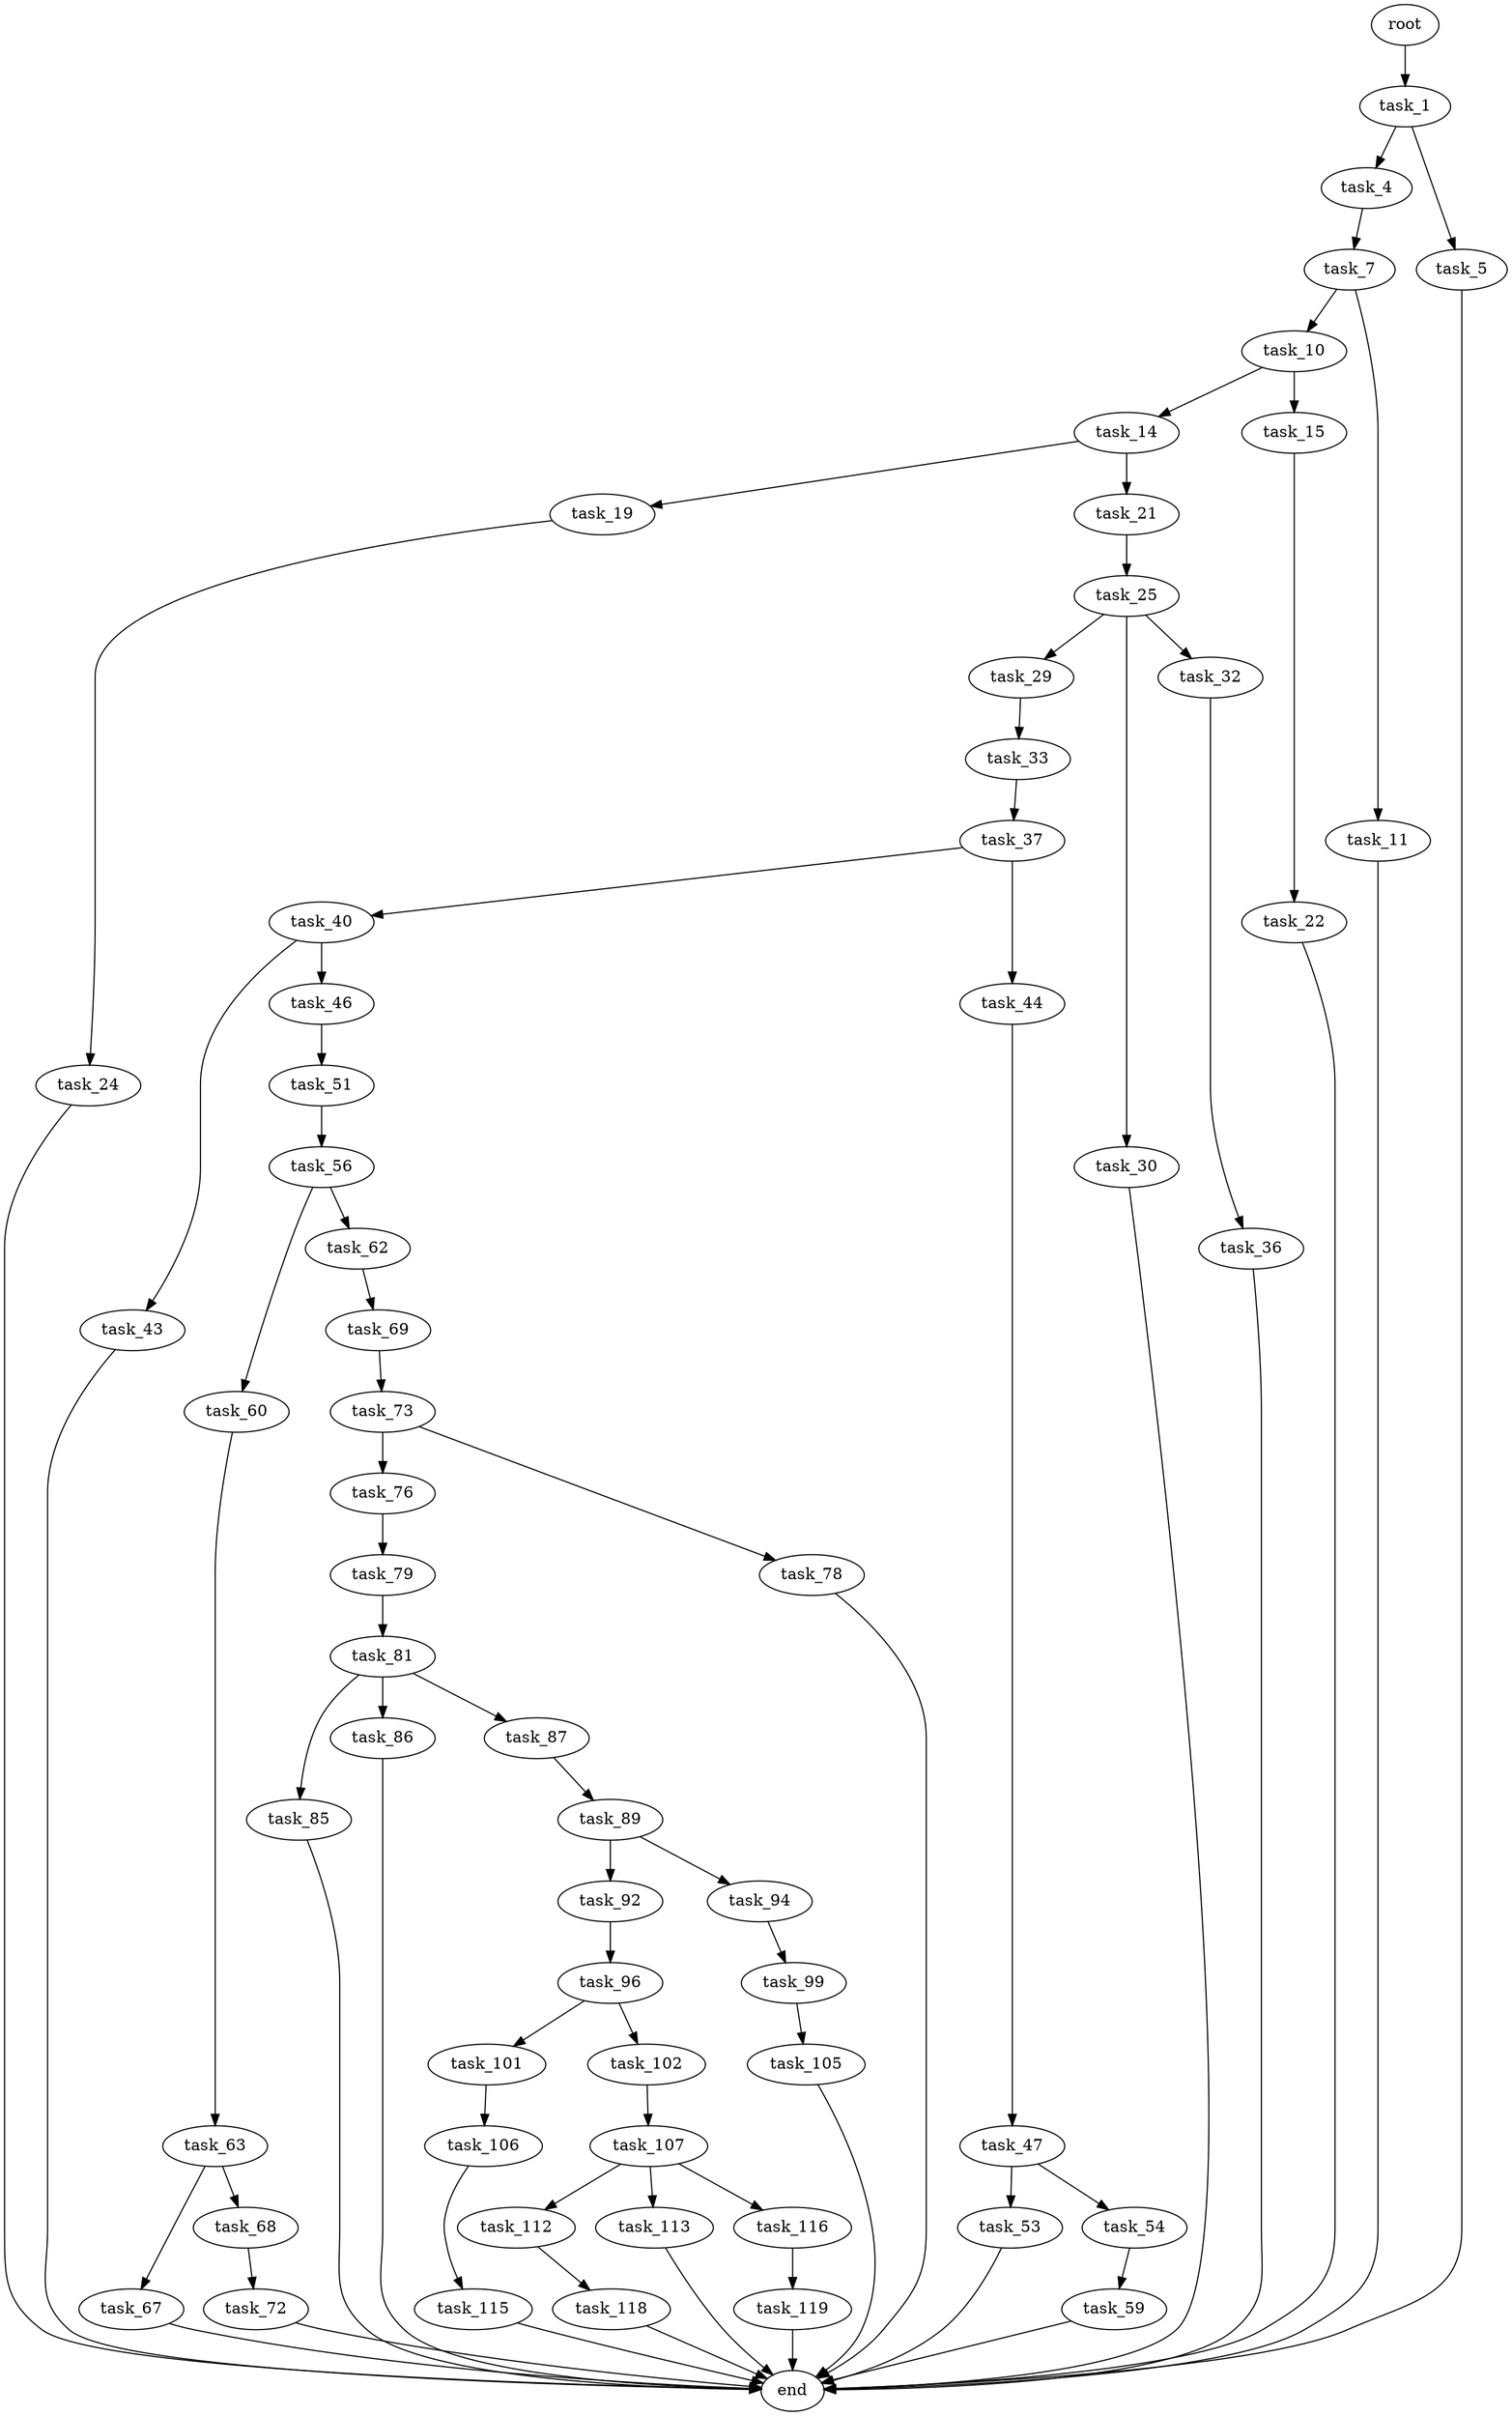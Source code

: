 digraph G {
  root [size="0.000000"];
  task_1 [size="782757789696.000000"];
  task_4 [size="231928233984.000000"];
  task_5 [size="134217728000.000000"];
  task_7 [size="349024295.000000"];
  task_10 [size="17276042635.000000"];
  task_11 [size="1073741824000.000000"];
  task_14 [size="782757789696.000000"];
  task_15 [size="368293445632.000000"];
  task_19 [size="3785703321.000000"];
  task_21 [size="469495922.000000"];
  task_22 [size="134217728000.000000"];
  task_24 [size="4733640299.000000"];
  task_25 [size="385509768019.000000"];
  task_29 [size="27396309267.000000"];
  task_30 [size="15228363954.000000"];
  task_32 [size="231928233984.000000"];
  task_33 [size="8589934592.000000"];
  task_36 [size="134217728000.000000"];
  task_37 [size="36903856202.000000"];
  task_40 [size="4778984834.000000"];
  task_43 [size="836129189807.000000"];
  task_44 [size="103570079506.000000"];
  task_46 [size="8589934592.000000"];
  task_47 [size="288450870058.000000"];
  task_51 [size="11453966235.000000"];
  task_53 [size="833107771422.000000"];
  task_54 [size="29949003762.000000"];
  task_56 [size="231928233984.000000"];
  task_59 [size="549755813888.000000"];
  task_60 [size="145940413530.000000"];
  task_62 [size="8643299792.000000"];
  task_63 [size="68719476736.000000"];
  task_67 [size="28991029248.000000"];
  task_68 [size="19547866437.000000"];
  task_69 [size="134217728000.000000"];
  task_72 [size="17102971357.000000"];
  task_73 [size="465860789302.000000"];
  task_76 [size="30594298002.000000"];
  task_78 [size="146540058125.000000"];
  task_79 [size="549755813888.000000"];
  task_81 [size="11176640174.000000"];
  task_85 [size="300456356817.000000"];
  task_86 [size="474520581005.000000"];
  task_87 [size="10146585453.000000"];
  task_89 [size="3088337914.000000"];
  task_92 [size="88749536064.000000"];
  task_94 [size="48225015635.000000"];
  task_96 [size="782757789696.000000"];
  task_99 [size="244285563398.000000"];
  task_101 [size="11533664287.000000"];
  task_102 [size="54942395150.000000"];
  task_105 [size="1073741824000.000000"];
  task_106 [size="28991029248.000000"];
  task_107 [size="134217728000.000000"];
  task_112 [size="626873633538.000000"];
  task_113 [size="11489006089.000000"];
  task_115 [size="549755813888.000000"];
  task_116 [size="134217728000.000000"];
  task_118 [size="627891860568.000000"];
  task_119 [size="3388950653.000000"];
  end [size="0.000000"];

  root -> task_1 [size="1.000000"];
  task_1 -> task_4 [size="679477248.000000"];
  task_1 -> task_5 [size="679477248.000000"];
  task_4 -> task_7 [size="301989888.000000"];
  task_5 -> end [size="1.000000"];
  task_7 -> task_10 [size="33554432.000000"];
  task_7 -> task_11 [size="33554432.000000"];
  task_10 -> task_14 [size="838860800.000000"];
  task_10 -> task_15 [size="838860800.000000"];
  task_11 -> end [size="1.000000"];
  task_14 -> task_19 [size="679477248.000000"];
  task_14 -> task_21 [size="679477248.000000"];
  task_15 -> task_22 [size="411041792.000000"];
  task_19 -> task_24 [size="134217728.000000"];
  task_21 -> task_25 [size="33554432.000000"];
  task_22 -> end [size="1.000000"];
  task_24 -> end [size="1.000000"];
  task_25 -> task_29 [size="301989888.000000"];
  task_25 -> task_30 [size="301989888.000000"];
  task_25 -> task_32 [size="301989888.000000"];
  task_29 -> task_33 [size="134217728.000000"];
  task_30 -> end [size="1.000000"];
  task_32 -> task_36 [size="301989888.000000"];
  task_33 -> task_37 [size="33554432.000000"];
  task_36 -> end [size="1.000000"];
  task_37 -> task_40 [size="134217728.000000"];
  task_37 -> task_44 [size="134217728.000000"];
  task_40 -> task_43 [size="411041792.000000"];
  task_40 -> task_46 [size="411041792.000000"];
  task_43 -> end [size="1.000000"];
  task_44 -> task_47 [size="301989888.000000"];
  task_46 -> task_51 [size="33554432.000000"];
  task_47 -> task_53 [size="301989888.000000"];
  task_47 -> task_54 [size="301989888.000000"];
  task_51 -> task_56 [size="536870912.000000"];
  task_53 -> end [size="1.000000"];
  task_54 -> task_59 [size="75497472.000000"];
  task_56 -> task_60 [size="301989888.000000"];
  task_56 -> task_62 [size="301989888.000000"];
  task_59 -> end [size="1.000000"];
  task_60 -> task_63 [size="209715200.000000"];
  task_62 -> task_69 [size="209715200.000000"];
  task_63 -> task_67 [size="134217728.000000"];
  task_63 -> task_68 [size="134217728.000000"];
  task_67 -> end [size="1.000000"];
  task_68 -> task_72 [size="411041792.000000"];
  task_69 -> task_73 [size="209715200.000000"];
  task_72 -> end [size="1.000000"];
  task_73 -> task_76 [size="536870912.000000"];
  task_73 -> task_78 [size="536870912.000000"];
  task_76 -> task_79 [size="536870912.000000"];
  task_78 -> end [size="1.000000"];
  task_79 -> task_81 [size="536870912.000000"];
  task_81 -> task_85 [size="679477248.000000"];
  task_81 -> task_86 [size="679477248.000000"];
  task_81 -> task_87 [size="679477248.000000"];
  task_85 -> end [size="1.000000"];
  task_86 -> end [size="1.000000"];
  task_87 -> task_89 [size="209715200.000000"];
  task_89 -> task_92 [size="301989888.000000"];
  task_89 -> task_94 [size="301989888.000000"];
  task_92 -> task_96 [size="134217728.000000"];
  task_94 -> task_99 [size="838860800.000000"];
  task_96 -> task_101 [size="679477248.000000"];
  task_96 -> task_102 [size="679477248.000000"];
  task_99 -> task_105 [size="838860800.000000"];
  task_101 -> task_106 [size="209715200.000000"];
  task_102 -> task_107 [size="75497472.000000"];
  task_105 -> end [size="1.000000"];
  task_106 -> task_115 [size="75497472.000000"];
  task_107 -> task_112 [size="209715200.000000"];
  task_107 -> task_113 [size="209715200.000000"];
  task_107 -> task_116 [size="209715200.000000"];
  task_112 -> task_118 [size="679477248.000000"];
  task_113 -> end [size="1.000000"];
  task_115 -> end [size="1.000000"];
  task_116 -> task_119 [size="209715200.000000"];
  task_118 -> end [size="1.000000"];
  task_119 -> end [size="1.000000"];
}

